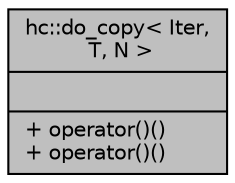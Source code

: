 digraph "hc::do_copy&lt; Iter, T, N &gt;"
{
  edge [fontname="Helvetica",fontsize="10",labelfontname="Helvetica",labelfontsize="10"];
  node [fontname="Helvetica",fontsize="10",shape=record];
  Node1 [label="{hc::do_copy\< Iter,\l T, N \>\n||+ operator()()\l+ operator()()\l}",height=0.2,width=0.4,color="black", fillcolor="grey75", style="filled", fontcolor="black"];
}
